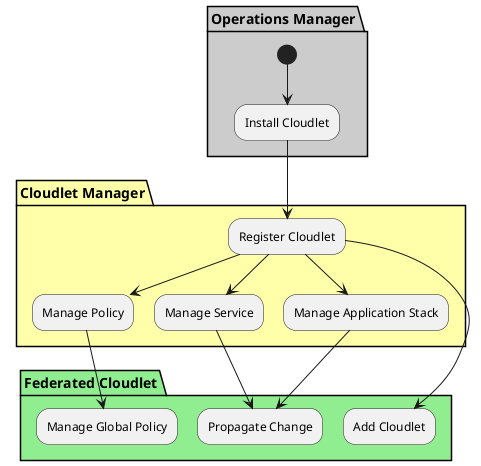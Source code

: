 @startuml

partition "Operations Manager" #cccccc {
    (*) --> "Install Cloudlet"
}

partition "Cloudlet Manager" #ffffaa {
    "Install Cloudlet" --> "Register Cloudlet"
    "Register Cloudlet" --> "Manage Policy"
    "Register Cloudlet" --> "Manage Service"
    "Register Cloudlet" --> "Manage Application Stack"
}

partition "Federated Cloudlet" #lightgreen {
    "Register Cloudlet" --> "Add Cloudlet"
    "Manage Policy" --> "Manage Global Policy"
    "Manage Service" --> "Propagate Change"
    "Manage Application Stack" --> "Propagate Change"
}

@enduml
